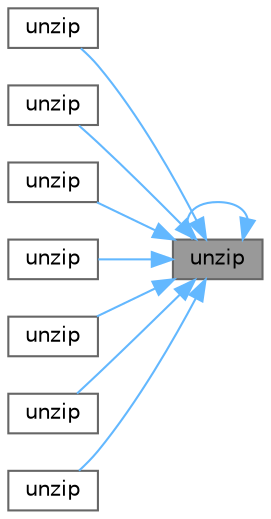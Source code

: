 digraph "unzip"
{
 // LATEX_PDF_SIZE
  bgcolor="transparent";
  edge [fontname=Helvetica,fontsize=10,labelfontname=Helvetica,labelfontsize=10];
  node [fontname=Helvetica,fontsize=10,shape=box,height=0.2,width=0.4];
  rankdir="RL";
  Node1 [id="Node000001",label="unzip",height=0.2,width=0.4,color="gray40", fillcolor="grey60", style="filled", fontcolor="black",tooltip=" "];
  Node1 -> Node1 [id="edge1_Node000001_Node000001",dir="back",color="steelblue1",style="solid",tooltip=" "];
  Node1 -> Node2 [id="edge2_Node000001_Node000002",dir="back",color="steelblue1",style="solid",tooltip=" "];
  Node2 [id="Node000002",label="unzip",height=0.2,width=0.4,color="grey40", fillcolor="white", style="filled",URL="$namespaceFoam.html#a3e351cfce94ec802e0c4bbabf53b9269",tooltip=" "];
  Node1 -> Node3 [id="edge3_Node000001_Node000003",dir="back",color="steelblue1",style="solid",tooltip=" "];
  Node3 [id="Node000003",label="unzip",height=0.2,width=0.4,color="grey40", fillcolor="white", style="filled",URL="$namespaceFoam.html#af5724c2c4b710b81ba44c9379a338fc1",tooltip=" "];
  Node1 -> Node4 [id="edge4_Node000001_Node000004",dir="back",color="steelblue1",style="solid",tooltip=" "];
  Node4 [id="Node000004",label="unzip",height=0.2,width=0.4,color="grey40", fillcolor="white", style="filled",URL="$namespaceFoam.html#a005943812878a8d21cfa955813208e9f",tooltip=" "];
  Node1 -> Node5 [id="edge5_Node000001_Node000005",dir="back",color="steelblue1",style="solid",tooltip=" "];
  Node5 [id="Node000005",label="unzip",height=0.2,width=0.4,color="grey40", fillcolor="white", style="filled",URL="$namespaceFoam.html#a0eaed3db91e20226dd5b1aaee796ae01",tooltip=" "];
  Node1 -> Node6 [id="edge6_Node000001_Node000006",dir="back",color="steelblue1",style="solid",tooltip=" "];
  Node6 [id="Node000006",label="unzip",height=0.2,width=0.4,color="grey40", fillcolor="white", style="filled",URL="$namespaceFoam.html#aebdc5106306a22c2247f582eee4a6aa5",tooltip=" "];
  Node1 -> Node7 [id="edge7_Node000001_Node000007",dir="back",color="steelblue1",style="solid",tooltip=" "];
  Node7 [id="Node000007",label="unzip",height=0.2,width=0.4,color="grey40", fillcolor="white", style="filled",URL="$namespaceFoam.html#ad3a689b07e76ff7a337cac4fe3e9fc9c",tooltip=" "];
  Node1 -> Node8 [id="edge8_Node000001_Node000008",dir="back",color="steelblue1",style="solid",tooltip=" "];
  Node8 [id="Node000008",label="unzip",height=0.2,width=0.4,color="grey40", fillcolor="white", style="filled",URL="$namespaceFoam.html#a70d26238662bd82f05c681ea3a14c3bd",tooltip=" "];
}
